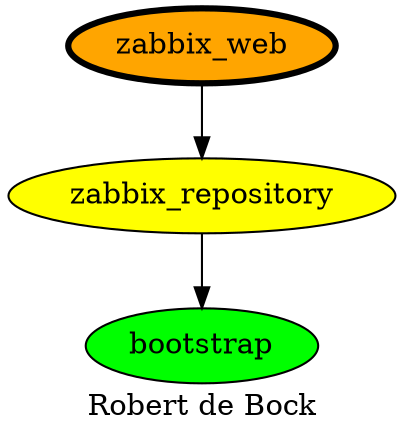 digraph PhiloDilemma {
  label = "Robert de Bock" ;
  overlap=false
  {
    bootstrap [fillcolor=green style=filled]
    zabbix_repository [fillcolor=yellow style=filled]
    zabbix_web [fillcolor=orange style=filled penwidth=3]
  }
  zabbix_repository -> bootstrap
  zabbix_web -> zabbix_repository
}
